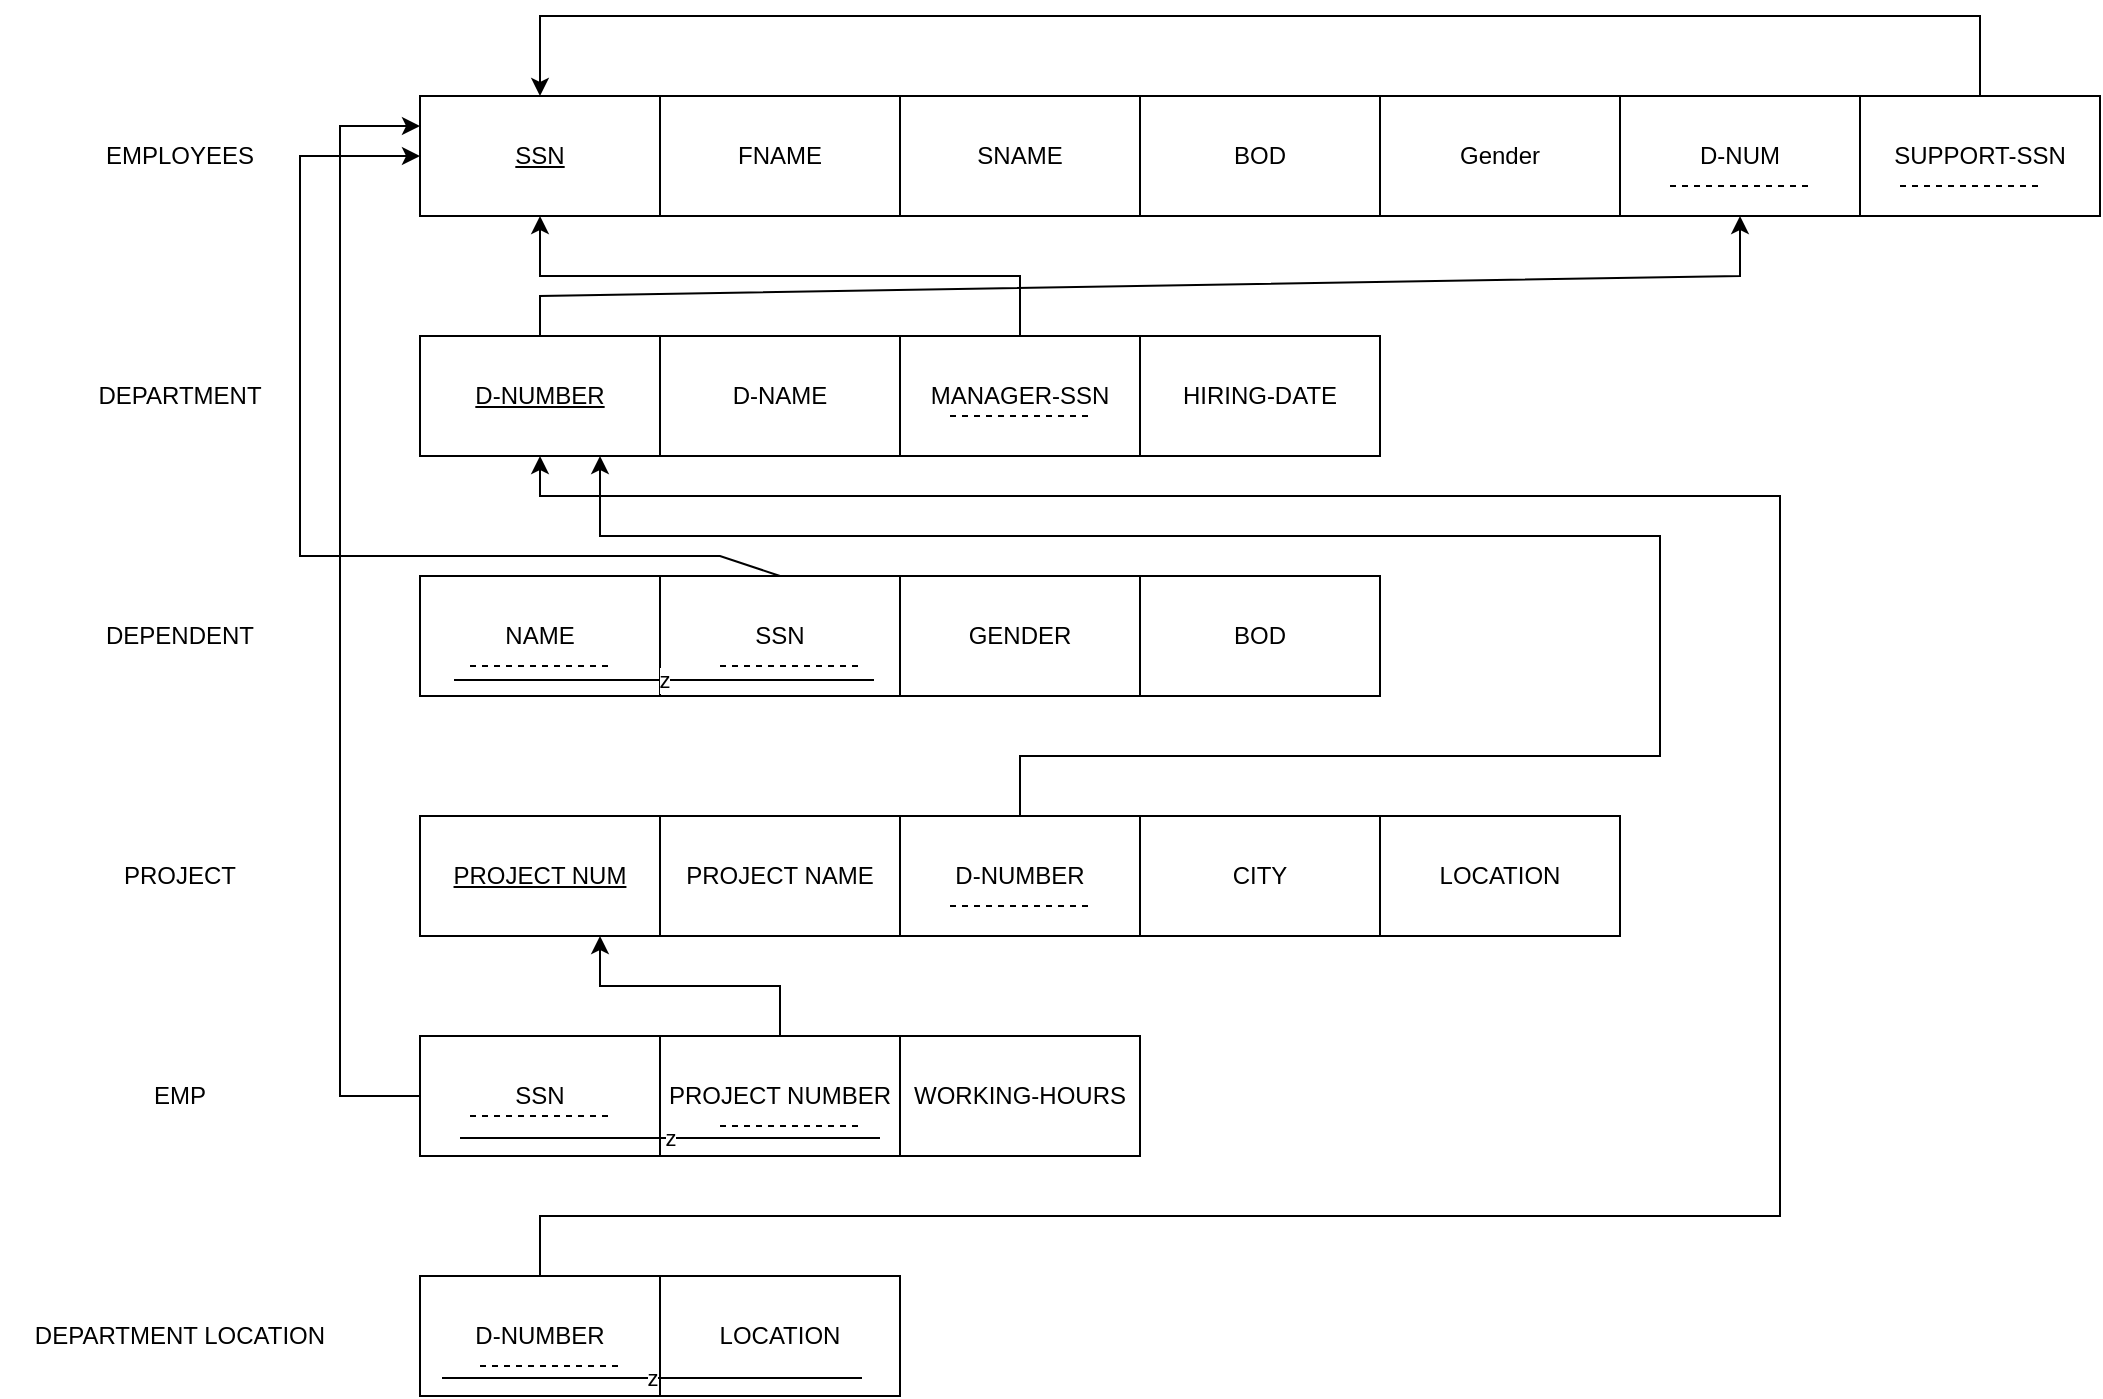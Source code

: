 <mxfile version="24.6.4" type="github">
  <diagram name="Page-1" id="nxbbfwsY9ipYVMFQbar0">
    <mxGraphModel dx="2213" dy="730" grid="1" gridSize="10" guides="1" tooltips="1" connect="1" arrows="1" fold="1" page="1" pageScale="1" pageWidth="850" pageHeight="1100" math="0" shadow="0">
      <root>
        <mxCell id="0" />
        <mxCell id="1" parent="0" />
        <mxCell id="waT2RRmkpe6hHdSSsflM-8" value="&lt;u&gt;SSN&lt;/u&gt;" style="rounded=0;whiteSpace=wrap;html=1;" vertex="1" parent="1">
          <mxGeometry x="40" y="80" width="120" height="60" as="geometry" />
        </mxCell>
        <mxCell id="waT2RRmkpe6hHdSSsflM-9" value="SUPPORT-SSN" style="rounded=0;whiteSpace=wrap;html=1;" vertex="1" parent="1">
          <mxGeometry x="760" y="80" width="120" height="60" as="geometry" />
        </mxCell>
        <mxCell id="waT2RRmkpe6hHdSSsflM-10" value="D-NUM" style="rounded=0;whiteSpace=wrap;html=1;" vertex="1" parent="1">
          <mxGeometry x="640" y="80" width="120" height="60" as="geometry" />
        </mxCell>
        <mxCell id="waT2RRmkpe6hHdSSsflM-11" value="Gender" style="rounded=0;whiteSpace=wrap;html=1;" vertex="1" parent="1">
          <mxGeometry x="520" y="80" width="120" height="60" as="geometry" />
        </mxCell>
        <mxCell id="waT2RRmkpe6hHdSSsflM-12" value="BOD" style="rounded=0;whiteSpace=wrap;html=1;" vertex="1" parent="1">
          <mxGeometry x="400" y="80" width="120" height="60" as="geometry" />
        </mxCell>
        <mxCell id="waT2RRmkpe6hHdSSsflM-13" value="SNAME" style="rounded=0;whiteSpace=wrap;html=1;" vertex="1" parent="1">
          <mxGeometry x="280" y="80" width="120" height="60" as="geometry" />
        </mxCell>
        <mxCell id="waT2RRmkpe6hHdSSsflM-14" value="FNAME" style="rounded=0;whiteSpace=wrap;html=1;" vertex="1" parent="1">
          <mxGeometry x="160" y="80" width="120" height="60" as="geometry" />
        </mxCell>
        <mxCell id="waT2RRmkpe6hHdSSsflM-15" value="&lt;u&gt;D-NUMBER&lt;/u&gt;" style="rounded=0;whiteSpace=wrap;html=1;" vertex="1" parent="1">
          <mxGeometry x="40" y="200" width="120" height="60" as="geometry" />
        </mxCell>
        <mxCell id="waT2RRmkpe6hHdSSsflM-16" value="HIRING-DATE" style="rounded=0;whiteSpace=wrap;html=1;" vertex="1" parent="1">
          <mxGeometry x="400" y="200" width="120" height="60" as="geometry" />
        </mxCell>
        <mxCell id="waT2RRmkpe6hHdSSsflM-17" value="MANAGER-SSN" style="rounded=0;whiteSpace=wrap;html=1;" vertex="1" parent="1">
          <mxGeometry x="280" y="200" width="120" height="60" as="geometry" />
        </mxCell>
        <mxCell id="waT2RRmkpe6hHdSSsflM-18" value="D-NAME" style="rounded=0;whiteSpace=wrap;html=1;" vertex="1" parent="1">
          <mxGeometry x="160" y="200" width="120" height="60" as="geometry" />
        </mxCell>
        <mxCell id="waT2RRmkpe6hHdSSsflM-19" value="NAME" style="rounded=0;whiteSpace=wrap;html=1;" vertex="1" parent="1">
          <mxGeometry x="40" y="320" width="120" height="60" as="geometry" />
        </mxCell>
        <mxCell id="waT2RRmkpe6hHdSSsflM-20" value="BOD" style="rounded=0;whiteSpace=wrap;html=1;" vertex="1" parent="1">
          <mxGeometry x="400" y="320" width="120" height="60" as="geometry" />
        </mxCell>
        <mxCell id="waT2RRmkpe6hHdSSsflM-21" value="GENDER" style="rounded=0;whiteSpace=wrap;html=1;" vertex="1" parent="1">
          <mxGeometry x="280" y="320" width="120" height="60" as="geometry" />
        </mxCell>
        <mxCell id="waT2RRmkpe6hHdSSsflM-22" value="SSN" style="rounded=0;whiteSpace=wrap;html=1;" vertex="1" parent="1">
          <mxGeometry x="160" y="320" width="120" height="60" as="geometry" />
        </mxCell>
        <mxCell id="waT2RRmkpe6hHdSSsflM-23" value="&lt;u&gt;PROJECT NUM&lt;/u&gt;" style="rounded=0;whiteSpace=wrap;html=1;" vertex="1" parent="1">
          <mxGeometry x="40" y="440" width="120" height="60" as="geometry" />
        </mxCell>
        <mxCell id="waT2RRmkpe6hHdSSsflM-24" value="CITY" style="rounded=0;whiteSpace=wrap;html=1;" vertex="1" parent="1">
          <mxGeometry x="400" y="440" width="120" height="60" as="geometry" />
        </mxCell>
        <mxCell id="waT2RRmkpe6hHdSSsflM-25" value="D-NUMBER" style="rounded=0;whiteSpace=wrap;html=1;" vertex="1" parent="1">
          <mxGeometry x="280" y="440" width="120" height="60" as="geometry" />
        </mxCell>
        <mxCell id="waT2RRmkpe6hHdSSsflM-26" value="PROJECT NAME" style="rounded=0;whiteSpace=wrap;html=1;" vertex="1" parent="1">
          <mxGeometry x="160" y="440" width="120" height="60" as="geometry" />
        </mxCell>
        <mxCell id="waT2RRmkpe6hHdSSsflM-27" value="LOCATION" style="rounded=0;whiteSpace=wrap;html=1;" vertex="1" parent="1">
          <mxGeometry x="520" y="440" width="120" height="60" as="geometry" />
        </mxCell>
        <mxCell id="waT2RRmkpe6hHdSSsflM-28" value="SSN" style="rounded=0;whiteSpace=wrap;html=1;" vertex="1" parent="1">
          <mxGeometry x="40" y="550" width="120" height="60" as="geometry" />
        </mxCell>
        <mxCell id="waT2RRmkpe6hHdSSsflM-29" value="WORKING-HOURS" style="rounded=0;whiteSpace=wrap;html=1;" vertex="1" parent="1">
          <mxGeometry x="280" y="550" width="120" height="60" as="geometry" />
        </mxCell>
        <mxCell id="waT2RRmkpe6hHdSSsflM-49" style="edgeStyle=orthogonalEdgeStyle;rounded=0;orthogonalLoop=1;jettySize=auto;html=1;entryX=0.75;entryY=1;entryDx=0;entryDy=0;" edge="1" parent="1" source="waT2RRmkpe6hHdSSsflM-30" target="waT2RRmkpe6hHdSSsflM-23">
          <mxGeometry relative="1" as="geometry" />
        </mxCell>
        <mxCell id="waT2RRmkpe6hHdSSsflM-30" value="PROJECT NUMBER" style="rounded=0;whiteSpace=wrap;html=1;" vertex="1" parent="1">
          <mxGeometry x="160" y="550" width="120" height="60" as="geometry" />
        </mxCell>
        <mxCell id="waT2RRmkpe6hHdSSsflM-31" value="D-NUMBER" style="rounded=0;whiteSpace=wrap;html=1;" vertex="1" parent="1">
          <mxGeometry x="40" y="670" width="120" height="60" as="geometry" />
        </mxCell>
        <mxCell id="waT2RRmkpe6hHdSSsflM-32" value="LOCATION" style="rounded=0;whiteSpace=wrap;html=1;" vertex="1" parent="1">
          <mxGeometry x="160" y="670" width="120" height="60" as="geometry" />
        </mxCell>
        <mxCell id="waT2RRmkpe6hHdSSsflM-33" value="EMPLOYEES" style="text;html=1;align=center;verticalAlign=middle;whiteSpace=wrap;rounded=0;" vertex="1" parent="1">
          <mxGeometry x="-170" y="95" width="180" height="30" as="geometry" />
        </mxCell>
        <mxCell id="waT2RRmkpe6hHdSSsflM-34" value="DEPARTMENT" style="text;html=1;align=center;verticalAlign=middle;whiteSpace=wrap;rounded=0;" vertex="1" parent="1">
          <mxGeometry x="-170" y="215" width="180" height="30" as="geometry" />
        </mxCell>
        <mxCell id="waT2RRmkpe6hHdSSsflM-35" value="DEPENDENT" style="text;html=1;align=center;verticalAlign=middle;whiteSpace=wrap;rounded=0;" vertex="1" parent="1">
          <mxGeometry x="-170" y="335" width="180" height="30" as="geometry" />
        </mxCell>
        <mxCell id="waT2RRmkpe6hHdSSsflM-36" value="PROJECT" style="text;html=1;align=center;verticalAlign=middle;whiteSpace=wrap;rounded=0;" vertex="1" parent="1">
          <mxGeometry x="-170" y="455" width="180" height="30" as="geometry" />
        </mxCell>
        <mxCell id="waT2RRmkpe6hHdSSsflM-37" value="EMP" style="text;html=1;align=center;verticalAlign=middle;whiteSpace=wrap;rounded=0;" vertex="1" parent="1">
          <mxGeometry x="-170" y="565" width="180" height="30" as="geometry" />
        </mxCell>
        <mxCell id="waT2RRmkpe6hHdSSsflM-38" value="DEPARTMENT LOCATION" style="text;html=1;align=center;verticalAlign=middle;whiteSpace=wrap;rounded=0;" vertex="1" parent="1">
          <mxGeometry x="-170" y="685" width="180" height="30" as="geometry" />
        </mxCell>
        <mxCell id="waT2RRmkpe6hHdSSsflM-39" value="" style="endArrow=classic;html=1;rounded=0;exitX=0.5;exitY=0;exitDx=0;exitDy=0;entryX=0.5;entryY=0;entryDx=0;entryDy=0;" edge="1" parent="1" source="waT2RRmkpe6hHdSSsflM-9" target="waT2RRmkpe6hHdSSsflM-8">
          <mxGeometry width="50" height="50" relative="1" as="geometry">
            <mxPoint x="430" y="440" as="sourcePoint" />
            <mxPoint x="690" y="50" as="targetPoint" />
            <Array as="points">
              <mxPoint x="820" y="40" />
              <mxPoint x="100" y="40" />
            </Array>
          </mxGeometry>
        </mxCell>
        <mxCell id="waT2RRmkpe6hHdSSsflM-40" value="" style="endArrow=classic;html=1;rounded=0;exitX=0.5;exitY=0;exitDx=0;exitDy=0;entryX=0.5;entryY=1;entryDx=0;entryDy=0;" edge="1" parent="1" source="waT2RRmkpe6hHdSSsflM-17" target="waT2RRmkpe6hHdSSsflM-8">
          <mxGeometry width="50" height="50" relative="1" as="geometry">
            <mxPoint x="430" y="250" as="sourcePoint" />
            <mxPoint x="480" y="200" as="targetPoint" />
            <Array as="points">
              <mxPoint x="340" y="170" />
              <mxPoint x="100" y="170" />
            </Array>
          </mxGeometry>
        </mxCell>
        <mxCell id="waT2RRmkpe6hHdSSsflM-41" value="" style="endArrow=classic;html=1;rounded=0;exitX=0.5;exitY=0;exitDx=0;exitDy=0;entryX=0.5;entryY=1;entryDx=0;entryDy=0;" edge="1" parent="1" source="waT2RRmkpe6hHdSSsflM-15" target="waT2RRmkpe6hHdSSsflM-10">
          <mxGeometry width="50" height="50" relative="1" as="geometry">
            <mxPoint x="430" y="250" as="sourcePoint" />
            <mxPoint x="660" y="170" as="targetPoint" />
            <Array as="points">
              <mxPoint x="100" y="180" />
              <mxPoint x="700" y="170" />
            </Array>
          </mxGeometry>
        </mxCell>
        <mxCell id="waT2RRmkpe6hHdSSsflM-42" value="" style="endArrow=classic;html=1;rounded=0;exitX=0.5;exitY=0;exitDx=0;exitDy=0;entryX=0.5;entryY=1;entryDx=0;entryDy=0;" edge="1" parent="1" source="waT2RRmkpe6hHdSSsflM-31" target="waT2RRmkpe6hHdSSsflM-15">
          <mxGeometry width="50" height="50" relative="1" as="geometry">
            <mxPoint x="430" y="470" as="sourcePoint" />
            <mxPoint x="480" y="420" as="targetPoint" />
            <Array as="points">
              <mxPoint x="100" y="640" />
              <mxPoint x="720" y="640" />
              <mxPoint x="720" y="280" />
              <mxPoint x="100" y="280" />
            </Array>
          </mxGeometry>
        </mxCell>
        <mxCell id="waT2RRmkpe6hHdSSsflM-43" value="" style="endArrow=classic;html=1;rounded=0;exitX=0.5;exitY=0;exitDx=0;exitDy=0;entryX=0.75;entryY=1;entryDx=0;entryDy=0;" edge="1" parent="1" source="waT2RRmkpe6hHdSSsflM-25" target="waT2RRmkpe6hHdSSsflM-15">
          <mxGeometry width="50" height="50" relative="1" as="geometry">
            <mxPoint x="430" y="470" as="sourcePoint" />
            <mxPoint x="480" y="420" as="targetPoint" />
            <Array as="points">
              <mxPoint x="340" y="410" />
              <mxPoint x="660" y="410" />
              <mxPoint x="660" y="300" />
              <mxPoint x="130" y="300" />
            </Array>
          </mxGeometry>
        </mxCell>
        <mxCell id="waT2RRmkpe6hHdSSsflM-44" value="" style="endArrow=classic;html=1;rounded=0;exitX=0.5;exitY=0;exitDx=0;exitDy=0;entryX=0;entryY=0.5;entryDx=0;entryDy=0;" edge="1" parent="1" source="waT2RRmkpe6hHdSSsflM-22" target="waT2RRmkpe6hHdSSsflM-8">
          <mxGeometry width="50" height="50" relative="1" as="geometry">
            <mxPoint x="430" y="470" as="sourcePoint" />
            <mxPoint x="480" y="420" as="targetPoint" />
            <Array as="points">
              <mxPoint x="190" y="310" />
              <mxPoint x="-20" y="310" />
              <mxPoint x="-20" y="110" />
            </Array>
          </mxGeometry>
        </mxCell>
        <mxCell id="waT2RRmkpe6hHdSSsflM-45" value="" style="endArrow=classic;html=1;rounded=0;exitX=0;exitY=0.5;exitDx=0;exitDy=0;entryX=0;entryY=0.25;entryDx=0;entryDy=0;" edge="1" parent="1" source="waT2RRmkpe6hHdSSsflM-28" target="waT2RRmkpe6hHdSSsflM-8">
          <mxGeometry width="50" height="50" relative="1" as="geometry">
            <mxPoint x="430" y="470" as="sourcePoint" />
            <mxPoint x="480" y="420" as="targetPoint" />
            <Array as="points">
              <mxPoint y="580" />
              <mxPoint y="95" />
            </Array>
          </mxGeometry>
        </mxCell>
        <mxCell id="waT2RRmkpe6hHdSSsflM-53" value="" style="endArrow=none;dashed=1;html=1;rounded=0;" edge="1" parent="1">
          <mxGeometry width="50" height="50" relative="1" as="geometry">
            <mxPoint x="665" y="125" as="sourcePoint" />
            <mxPoint x="735" y="125" as="targetPoint" />
          </mxGeometry>
        </mxCell>
        <mxCell id="waT2RRmkpe6hHdSSsflM-54" value="" style="endArrow=none;dashed=1;html=1;rounded=0;" edge="1" parent="1">
          <mxGeometry width="50" height="50" relative="1" as="geometry">
            <mxPoint x="780" y="125" as="sourcePoint" />
            <mxPoint x="850" y="125" as="targetPoint" />
          </mxGeometry>
        </mxCell>
        <mxCell id="waT2RRmkpe6hHdSSsflM-55" value="" style="endArrow=none;dashed=1;html=1;rounded=0;" edge="1" parent="1">
          <mxGeometry width="50" height="50" relative="1" as="geometry">
            <mxPoint x="305" y="240" as="sourcePoint" />
            <mxPoint x="375" y="240" as="targetPoint" />
          </mxGeometry>
        </mxCell>
        <mxCell id="waT2RRmkpe6hHdSSsflM-57" value="" style="endArrow=none;dashed=1;html=1;rounded=0;" edge="1" parent="1">
          <mxGeometry width="50" height="50" relative="1" as="geometry">
            <mxPoint x="70" y="715" as="sourcePoint" />
            <mxPoint x="140" y="715" as="targetPoint" />
          </mxGeometry>
        </mxCell>
        <mxCell id="waT2RRmkpe6hHdSSsflM-59" value="" style="endArrow=none;dashed=1;html=1;rounded=0;" edge="1" parent="1">
          <mxGeometry width="50" height="50" relative="1" as="geometry">
            <mxPoint x="190" y="365" as="sourcePoint" />
            <mxPoint x="260" y="365" as="targetPoint" />
          </mxGeometry>
        </mxCell>
        <mxCell id="waT2RRmkpe6hHdSSsflM-60" value="" style="endArrow=none;dashed=1;html=1;rounded=0;" edge="1" parent="1">
          <mxGeometry width="50" height="50" relative="1" as="geometry">
            <mxPoint x="65" y="365" as="sourcePoint" />
            <mxPoint x="135" y="365" as="targetPoint" />
          </mxGeometry>
        </mxCell>
        <mxCell id="waT2RRmkpe6hHdSSsflM-61" value="" style="endArrow=none;dashed=1;html=1;rounded=0;" edge="1" parent="1">
          <mxGeometry width="50" height="50" relative="1" as="geometry">
            <mxPoint x="305" y="485" as="sourcePoint" />
            <mxPoint x="375" y="485" as="targetPoint" />
          </mxGeometry>
        </mxCell>
        <mxCell id="waT2RRmkpe6hHdSSsflM-63" value="z" style="endArrow=none;html=1;rounded=0;" edge="1" parent="1">
          <mxGeometry width="50" height="50" relative="1" as="geometry">
            <mxPoint x="51" y="721" as="sourcePoint" />
            <mxPoint x="261" y="721" as="targetPoint" />
          </mxGeometry>
        </mxCell>
        <mxCell id="waT2RRmkpe6hHdSSsflM-64" value="z" style="endArrow=none;html=1;rounded=0;" edge="1" parent="1">
          <mxGeometry width="50" height="50" relative="1" as="geometry">
            <mxPoint x="57" y="372" as="sourcePoint" />
            <mxPoint x="267" y="372" as="targetPoint" />
          </mxGeometry>
        </mxCell>
        <mxCell id="waT2RRmkpe6hHdSSsflM-65" value="" style="endArrow=none;dashed=1;html=1;rounded=0;" edge="1" parent="1">
          <mxGeometry width="50" height="50" relative="1" as="geometry">
            <mxPoint x="190" y="595" as="sourcePoint" />
            <mxPoint x="260" y="595" as="targetPoint" />
          </mxGeometry>
        </mxCell>
        <mxCell id="waT2RRmkpe6hHdSSsflM-66" value="" style="endArrow=none;dashed=1;html=1;rounded=0;" edge="1" parent="1">
          <mxGeometry width="50" height="50" relative="1" as="geometry">
            <mxPoint x="65" y="590" as="sourcePoint" />
            <mxPoint x="135" y="590" as="targetPoint" />
          </mxGeometry>
        </mxCell>
        <mxCell id="waT2RRmkpe6hHdSSsflM-67" value="z" style="endArrow=none;html=1;rounded=0;" edge="1" parent="1">
          <mxGeometry width="50" height="50" relative="1" as="geometry">
            <mxPoint x="60" y="601" as="sourcePoint" />
            <mxPoint x="270" y="601" as="targetPoint" />
          </mxGeometry>
        </mxCell>
      </root>
    </mxGraphModel>
  </diagram>
</mxfile>

